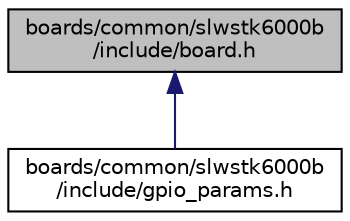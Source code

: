 digraph "boards/common/slwstk6000b/include/board.h"
{
 // LATEX_PDF_SIZE
  edge [fontname="Helvetica",fontsize="10",labelfontname="Helvetica",labelfontsize="10"];
  node [fontname="Helvetica",fontsize="10",shape=record];
  Node1 [label="boards/common/slwstk6000b\l/include/board.h",height=0.2,width=0.4,color="black", fillcolor="grey75", style="filled", fontcolor="black",tooltip="Board specific definitions for the SLWSTK6000B starter kit."];
  Node1 -> Node2 [dir="back",color="midnightblue",fontsize="10",style="solid",fontname="Helvetica"];
  Node2 [label="boards/common/slwstk6000b\l/include/gpio_params.h",height=0.2,width=0.4,color="black", fillcolor="white", style="filled",URL="$common_2slwstk6000b_2include_2gpio__params_8h.html",tooltip="Board specific configuration of direct mapped GPIOs."];
}
